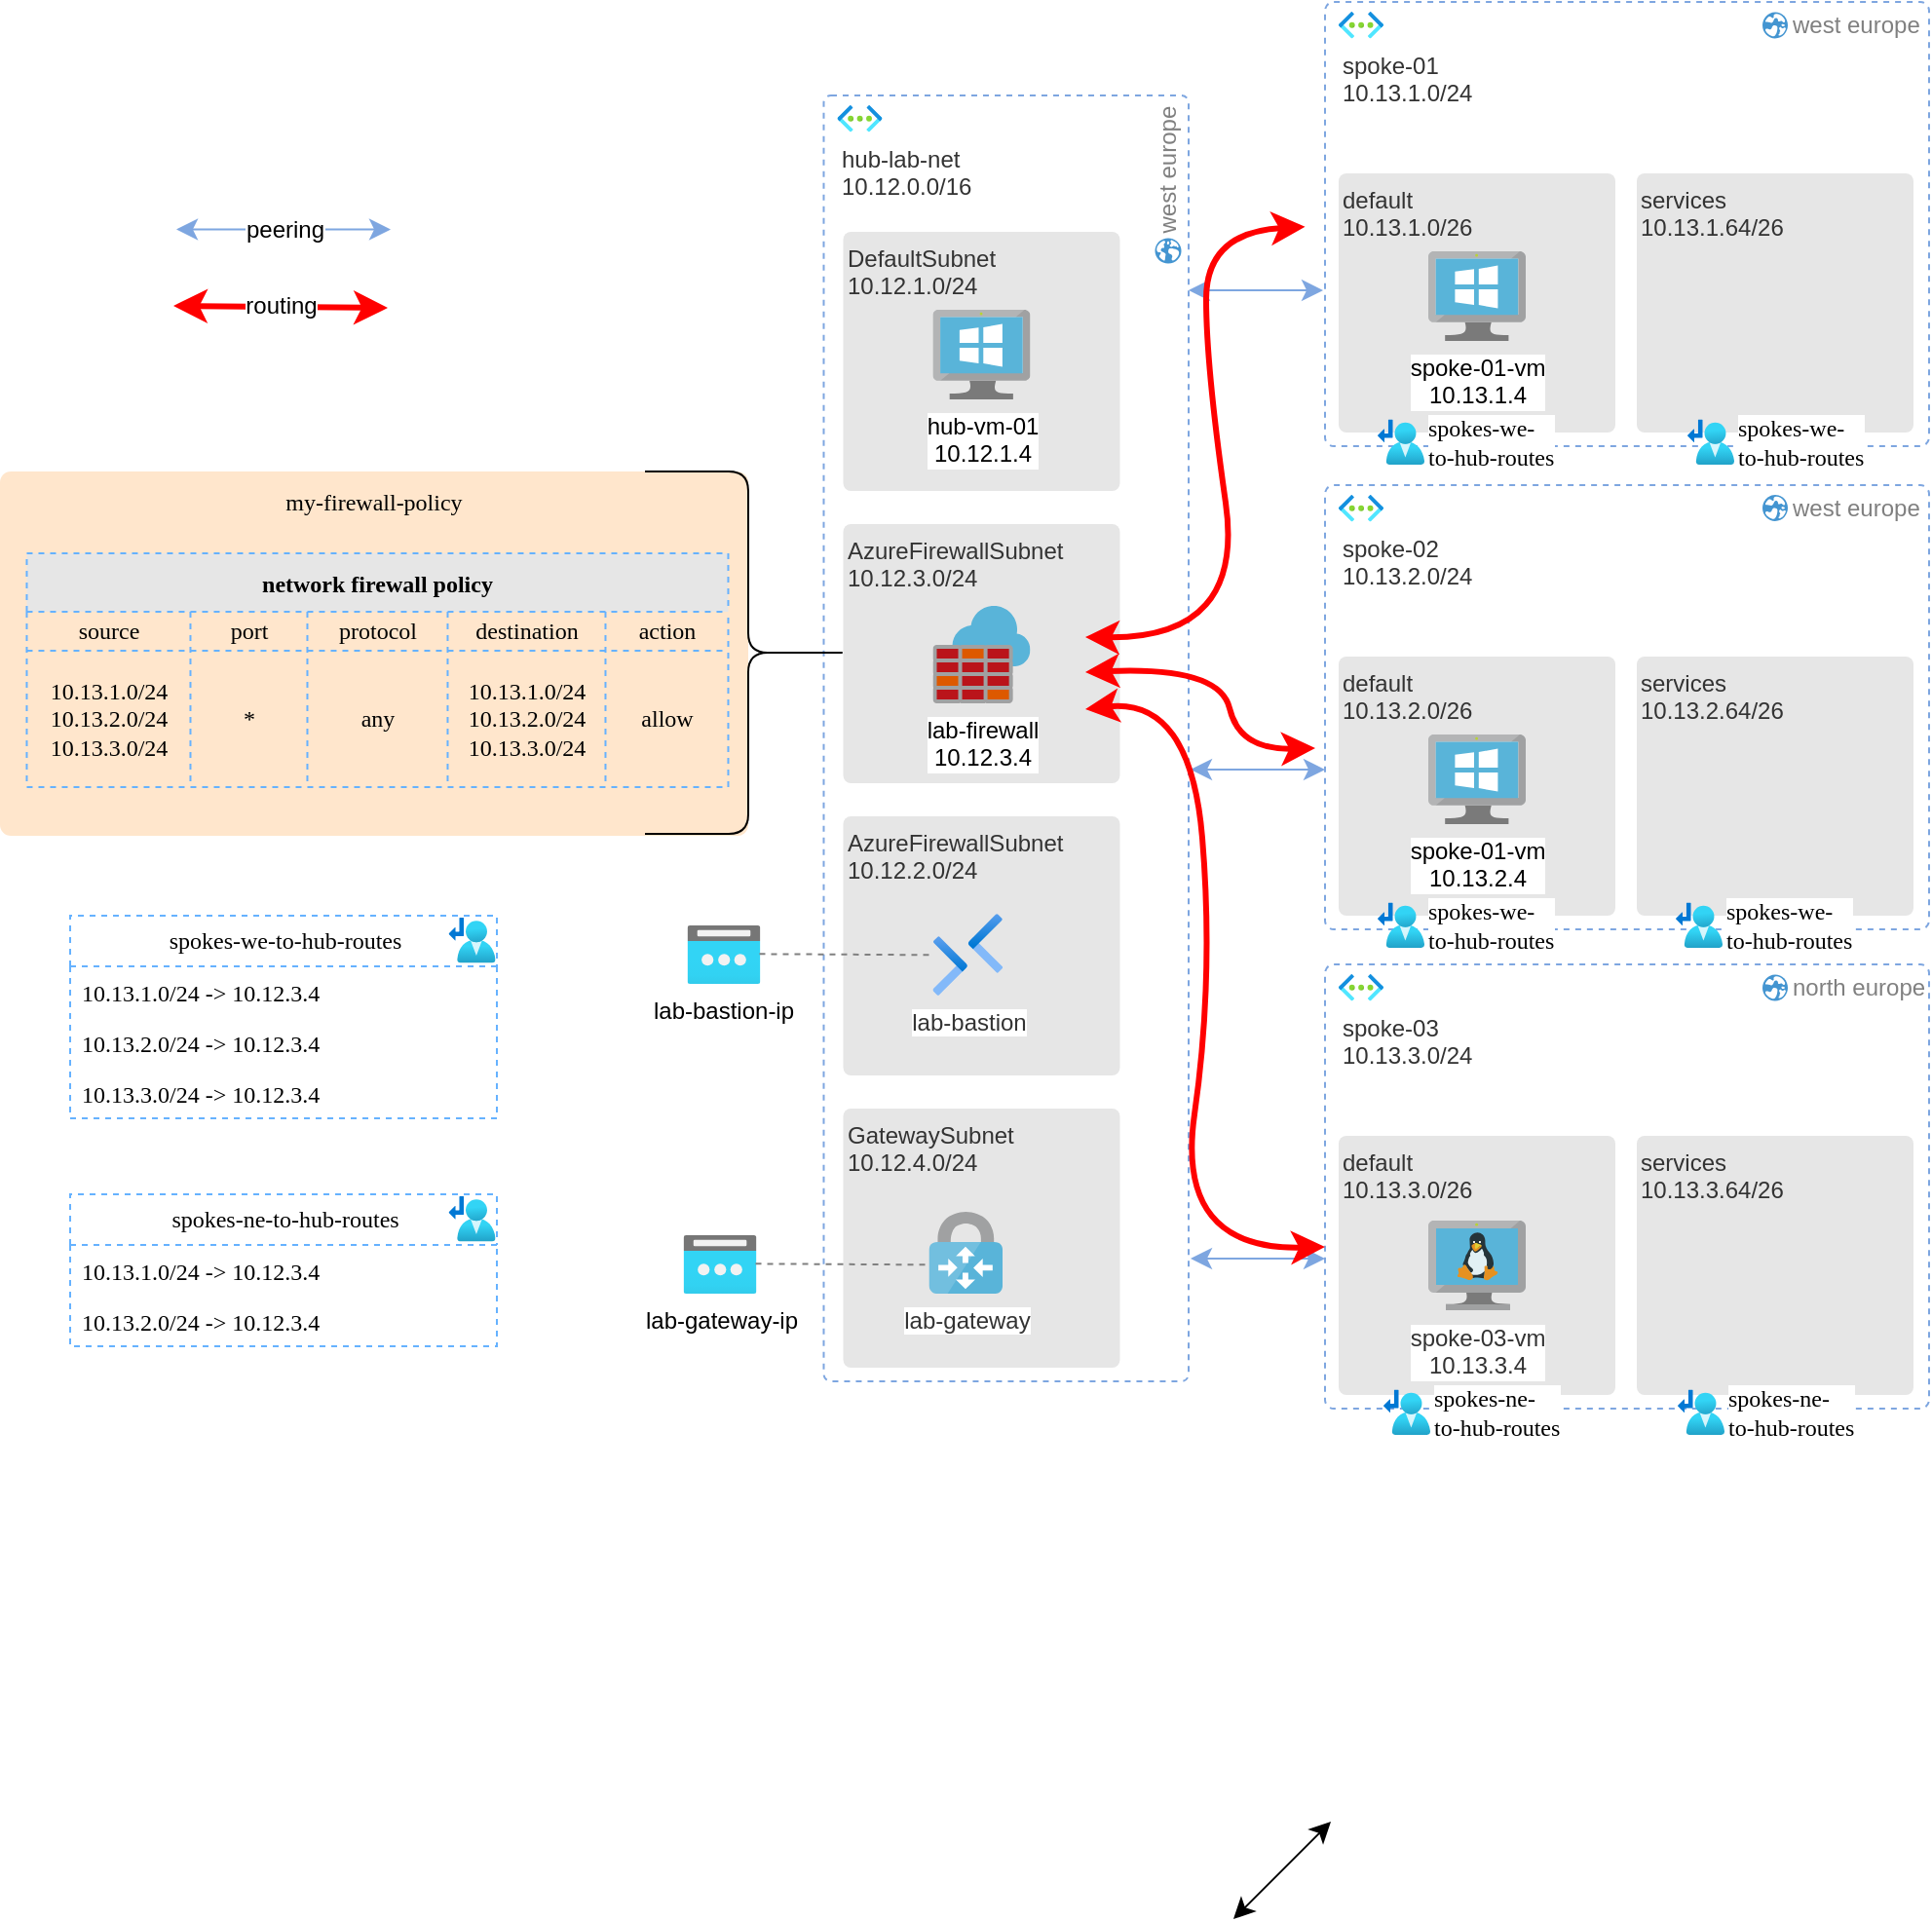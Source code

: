 <mxfile version="22.1.2" type="device">
  <diagram name="Page-1" id="WOxgNH0ywhi0wSrVtob0">
    <mxGraphModel dx="2173" dy="1424" grid="0" gridSize="10" guides="1" tooltips="1" connect="1" arrows="1" fold="1" page="0" pageScale="1" pageWidth="827" pageHeight="1169" math="0" shadow="0">
      <root>
        <mxCell id="0" />
        <mxCell id="1" parent="0" />
        <mxCell id="H-WDPKaWVRJ07h-kpi3L-46" value="" style="group;fontFamily=Helvetica;" vertex="1" connectable="0" parent="1">
          <mxGeometry x="130" y="-148" width="310" height="228" as="geometry" />
        </mxCell>
        <mxCell id="H-WDPKaWVRJ07h-kpi3L-47" value="" style="rounded=1;whiteSpace=wrap;html=1;fontSize=16;dashed=1;strokeColor=#7EA6E0;arcSize=2;fontFamily=Helvetica;" vertex="1" parent="H-WDPKaWVRJ07h-kpi3L-46">
          <mxGeometry width="310" height="228" as="geometry" />
        </mxCell>
        <mxCell id="H-WDPKaWVRJ07h-kpi3L-48" value="spoke-01&lt;br&gt;10.13.1.0/24" style="aspect=fixed;html=1;points=[];align=left;image;fontSize=12;image=img/lib/azure2/networking/Virtual_Networks.svg;fontColor=#333333;fontFamily=Helvetica;" vertex="1" parent="H-WDPKaWVRJ07h-kpi3L-46">
          <mxGeometry x="7" y="5" width="23" height="13.73" as="geometry" />
        </mxCell>
        <mxCell id="H-WDPKaWVRJ07h-kpi3L-49" value="services&lt;br&gt;10.13.1.64/26" style="rounded=1;whiteSpace=wrap;html=1;fontSize=12;arcSize=3;strokeColor=none;fillColor=#E6E6E6;align=left;verticalAlign=top;fontColor=#333333;fontFamily=Helvetica;" vertex="1" parent="H-WDPKaWVRJ07h-kpi3L-46">
          <mxGeometry x="160" y="88" width="142" height="133" as="geometry" />
        </mxCell>
        <mxCell id="H-WDPKaWVRJ07h-kpi3L-50" value="" style="group;fontFamily=Helvetica;" vertex="1" connectable="0" parent="H-WDPKaWVRJ07h-kpi3L-46">
          <mxGeometry x="7" y="88" width="142" height="133" as="geometry" />
        </mxCell>
        <mxCell id="H-WDPKaWVRJ07h-kpi3L-51" value="default&lt;br&gt;10.13.1.0/26" style="rounded=1;whiteSpace=wrap;html=1;fontSize=12;arcSize=3;strokeColor=none;fillColor=#E6E6E6;fontColor=#333333;align=left;verticalAlign=top;fontFamily=Helvetica;" vertex="1" parent="H-WDPKaWVRJ07h-kpi3L-50">
          <mxGeometry width="142" height="133" as="geometry" />
        </mxCell>
        <mxCell id="H-WDPKaWVRJ07h-kpi3L-52" value="spoke-01-vm&lt;br&gt;10.13.1.4" style="image;sketch=0;aspect=fixed;html=1;points=[];align=center;fontSize=12;image=img/lib/mscae/VirtualMachineWindows.svg;fontFamily=Helvetica;" vertex="1" parent="H-WDPKaWVRJ07h-kpi3L-50">
          <mxGeometry x="46" y="40" width="50" height="46" as="geometry" />
        </mxCell>
        <mxCell id="H-WDPKaWVRJ07h-kpi3L-53" value="west europe" style="shadow=0;dashed=0;html=1;strokeColor=none;fillColor=#4495D1;labelPosition=right;verticalLabelPosition=middle;verticalAlign=middle;align=left;outlineConnect=0;shape=mxgraph.veeam.globe;fontSize=12;fontColor=#808080;direction=south;rotation=0;fontFamily=Helvetica;" vertex="1" parent="H-WDPKaWVRJ07h-kpi3L-46">
          <mxGeometry x="224.5" y="5.23" width="13" height="13.5" as="geometry" />
        </mxCell>
        <mxCell id="H-WDPKaWVRJ07h-kpi3L-54" value="" style="group;fontFamily=Helvetica;" vertex="1" connectable="0" parent="1">
          <mxGeometry x="130" y="100" width="310" height="228" as="geometry" />
        </mxCell>
        <mxCell id="H-WDPKaWVRJ07h-kpi3L-55" value="" style="rounded=1;whiteSpace=wrap;html=1;fontSize=16;dashed=1;strokeColor=#7EA6E0;arcSize=2;fontFamily=Helvetica;" vertex="1" parent="H-WDPKaWVRJ07h-kpi3L-54">
          <mxGeometry width="310" height="228" as="geometry" />
        </mxCell>
        <mxCell id="H-WDPKaWVRJ07h-kpi3L-56" value="spoke-02&lt;br&gt;10.13.2.0/24" style="aspect=fixed;html=1;points=[];align=left;image;fontSize=12;image=img/lib/azure2/networking/Virtual_Networks.svg;fontColor=#333333;fontFamily=Helvetica;" vertex="1" parent="H-WDPKaWVRJ07h-kpi3L-54">
          <mxGeometry x="7" y="5" width="23" height="13.73" as="geometry" />
        </mxCell>
        <mxCell id="H-WDPKaWVRJ07h-kpi3L-57" value="services&lt;br&gt;10.13.2.64/26" style="rounded=1;whiteSpace=wrap;html=1;fontSize=12;arcSize=3;strokeColor=none;fillColor=#E6E6E6;align=left;verticalAlign=top;fontColor=#333333;fontFamily=Helvetica;" vertex="1" parent="H-WDPKaWVRJ07h-kpi3L-54">
          <mxGeometry x="160" y="88" width="142" height="133" as="geometry" />
        </mxCell>
        <mxCell id="H-WDPKaWVRJ07h-kpi3L-58" value="" style="group;fontFamily=Helvetica;" vertex="1" connectable="0" parent="H-WDPKaWVRJ07h-kpi3L-54">
          <mxGeometry x="7" y="88" width="142" height="133" as="geometry" />
        </mxCell>
        <mxCell id="H-WDPKaWVRJ07h-kpi3L-59" value="default&lt;br&gt;10.13.2.0/26" style="rounded=1;whiteSpace=wrap;html=1;fontSize=12;arcSize=3;strokeColor=none;fillColor=#E6E6E6;fontColor=#333333;align=left;verticalAlign=top;fontFamily=Helvetica;" vertex="1" parent="H-WDPKaWVRJ07h-kpi3L-58">
          <mxGeometry width="142" height="133" as="geometry" />
        </mxCell>
        <mxCell id="H-WDPKaWVRJ07h-kpi3L-60" value="spoke-01-vm&lt;br&gt;10.13.2.4" style="image;sketch=0;aspect=fixed;html=1;points=[];align=center;fontSize=12;image=img/lib/mscae/VirtualMachineWindows.svg;fontFamily=Helvetica;" vertex="1" parent="H-WDPKaWVRJ07h-kpi3L-58">
          <mxGeometry x="46" y="40" width="50" height="46" as="geometry" />
        </mxCell>
        <mxCell id="H-WDPKaWVRJ07h-kpi3L-61" value="west europe" style="shadow=0;dashed=0;html=1;strokeColor=none;fillColor=#4495D1;labelPosition=right;verticalLabelPosition=middle;verticalAlign=middle;align=left;outlineConnect=0;shape=mxgraph.veeam.globe;fontSize=12;fontColor=#808080;direction=south;rotation=0;fontFamily=Helvetica;" vertex="1" parent="H-WDPKaWVRJ07h-kpi3L-54">
          <mxGeometry x="224.5" y="5.0" width="13" height="13.5" as="geometry" />
        </mxCell>
        <mxCell id="H-WDPKaWVRJ07h-kpi3L-62" value="" style="group;fontFamily=Helvetica;" vertex="1" connectable="0" parent="1">
          <mxGeometry x="130" y="340" width="310" height="228" as="geometry" />
        </mxCell>
        <mxCell id="H-WDPKaWVRJ07h-kpi3L-63" value="" style="rounded=1;whiteSpace=wrap;html=1;fontSize=16;dashed=1;strokeColor=#7EA6E0;arcSize=2;fontFamily=Helvetica;" vertex="1" parent="H-WDPKaWVRJ07h-kpi3L-62">
          <mxGeometry y="6" width="310" height="228" as="geometry" />
        </mxCell>
        <mxCell id="H-WDPKaWVRJ07h-kpi3L-64" value="spoke-03&lt;br&gt;10.13.3.0/24" style="aspect=fixed;html=1;points=[];align=left;image;fontSize=12;image=img/lib/azure2/networking/Virtual_Networks.svg;fontColor=#333333;fontFamily=Helvetica;" vertex="1" parent="H-WDPKaWVRJ07h-kpi3L-62">
          <mxGeometry x="7" y="11" width="23" height="13.73" as="geometry" />
        </mxCell>
        <mxCell id="H-WDPKaWVRJ07h-kpi3L-65" value="services&lt;br&gt;10.13.3.64/26" style="rounded=1;whiteSpace=wrap;html=1;fontSize=12;arcSize=3;strokeColor=none;fillColor=#E6E6E6;align=left;verticalAlign=top;fontColor=#333333;fontFamily=Helvetica;" vertex="1" parent="H-WDPKaWVRJ07h-kpi3L-62">
          <mxGeometry x="160" y="94" width="142" height="133" as="geometry" />
        </mxCell>
        <mxCell id="H-WDPKaWVRJ07h-kpi3L-66" value="default&lt;br&gt;10.13.3.0/26" style="rounded=1;whiteSpace=wrap;html=1;fontSize=12;arcSize=3;strokeColor=none;fillColor=#E6E6E6;fontColor=#333333;align=left;verticalAlign=top;fontFamily=Helvetica;" vertex="1" parent="H-WDPKaWVRJ07h-kpi3L-62">
          <mxGeometry x="7" y="94" width="142" height="133" as="geometry" />
        </mxCell>
        <mxCell id="H-WDPKaWVRJ07h-kpi3L-67" value="spoke-03-vm&lt;br&gt;10.13.3.4" style="image;sketch=0;aspect=fixed;html=1;points=[];align=center;fontSize=12;image=img/lib/mscae/VM_Linux.svg;fontColor=#333333;fontFamily=Helvetica;" vertex="1" parent="H-WDPKaWVRJ07h-kpi3L-62">
          <mxGeometry x="53" y="137.5" width="50" height="46" as="geometry" />
        </mxCell>
        <mxCell id="H-WDPKaWVRJ07h-kpi3L-68" value="north europe" style="shadow=0;dashed=0;html=1;strokeColor=none;fillColor=#4495D1;labelPosition=right;verticalLabelPosition=middle;verticalAlign=middle;align=left;outlineConnect=0;shape=mxgraph.veeam.globe;fontSize=12;fontColor=#808080;direction=south;rotation=0;fontFamily=Helvetica;" vertex="1" parent="H-WDPKaWVRJ07h-kpi3L-62">
          <mxGeometry x="224.5" y="11.23" width="13" height="13.5" as="geometry" />
        </mxCell>
        <mxCell id="H-WDPKaWVRJ07h-kpi3L-69" value="" style="rounded=1;whiteSpace=wrap;html=1;fontSize=16;dashed=1;strokeColor=#7EA6E0;arcSize=2;fontFamily=Helvetica;" vertex="1" parent="1">
          <mxGeometry x="-127.26" y="-100" width="187.26" height="660" as="geometry" />
        </mxCell>
        <mxCell id="H-WDPKaWVRJ07h-kpi3L-70" value="hub-lab-net&lt;br&gt;10.12.0.0/16" style="aspect=fixed;html=1;points=[];align=left;image;fontSize=12;image=img/lib/azure2/networking/Virtual_Networks.svg;fontColor=#333333;fontFamily=Helvetica;" vertex="1" parent="1">
          <mxGeometry x="-120.26" y="-95" width="23" height="13.73" as="geometry" />
        </mxCell>
        <mxCell id="H-WDPKaWVRJ07h-kpi3L-71" value="" style="group;fontFamily=Helvetica;" vertex="1" connectable="0" parent="1">
          <mxGeometry x="-117.26" y="-30" width="142" height="133" as="geometry" />
        </mxCell>
        <mxCell id="H-WDPKaWVRJ07h-kpi3L-72" value="DefaultSubnet&lt;br&gt;10.12.1.0/24" style="rounded=1;whiteSpace=wrap;html=1;fontSize=12;arcSize=3;strokeColor=none;fillColor=#E6E6E6;fontColor=#333333;align=left;verticalAlign=top;fontFamily=Helvetica;" vertex="1" parent="H-WDPKaWVRJ07h-kpi3L-71">
          <mxGeometry width="142" height="133" as="geometry" />
        </mxCell>
        <mxCell id="H-WDPKaWVRJ07h-kpi3L-73" value="hub-vm-01&lt;br&gt;10.12.1.4" style="image;sketch=0;aspect=fixed;html=1;points=[];align=center;fontSize=12;image=img/lib/mscae/VirtualMachineWindows.svg;fontFamily=Helvetica;" vertex="1" parent="H-WDPKaWVRJ07h-kpi3L-71">
          <mxGeometry x="46" y="40" width="50" height="46" as="geometry" />
        </mxCell>
        <mxCell id="H-WDPKaWVRJ07h-kpi3L-74" value="AzureFirewallSubnet&lt;br&gt;10.12.2.0/24" style="rounded=1;whiteSpace=wrap;html=1;fontSize=12;arcSize=3;strokeColor=none;fillColor=#E6E6E6;fontColor=#333333;align=left;verticalAlign=top;fontFamily=Helvetica;" vertex="1" parent="1">
          <mxGeometry x="-117.26" y="270" width="142" height="133" as="geometry" />
        </mxCell>
        <mxCell id="H-WDPKaWVRJ07h-kpi3L-75" value="" style="group;fontFamily=Helvetica;" vertex="1" connectable="0" parent="1">
          <mxGeometry x="-117.26" y="120" width="142" height="133" as="geometry" />
        </mxCell>
        <mxCell id="H-WDPKaWVRJ07h-kpi3L-76" value="AzureFirewallSubnet&lt;br&gt;10.12.3.0/24" style="rounded=1;whiteSpace=wrap;html=1;fontSize=12;arcSize=3;strokeColor=none;fillColor=#E6E6E6;fontColor=#333333;align=left;verticalAlign=top;fontFamily=Helvetica;" vertex="1" parent="H-WDPKaWVRJ07h-kpi3L-75">
          <mxGeometry width="142" height="133" as="geometry" />
        </mxCell>
        <mxCell id="H-WDPKaWVRJ07h-kpi3L-77" value="lab-firewall&lt;br&gt;10.12.3.4" style="image;sketch=0;aspect=fixed;html=1;points=[];align=center;fontSize=12;image=img/lib/mscae/Azure_Firewall.svg;fontFamily=Helvetica;" vertex="1" parent="H-WDPKaWVRJ07h-kpi3L-75">
          <mxGeometry x="46" y="42" width="50" height="50" as="geometry" />
        </mxCell>
        <mxCell id="H-WDPKaWVRJ07h-kpi3L-78" value="lab-bastion" style="image;aspect=fixed;html=1;points=[];align=center;fontSize=12;image=img/lib/azure2/networking/Bastions.svg;fontColor=#333333;fontFamily=Helvetica;" vertex="1" parent="1">
          <mxGeometry x="-71.26" y="320" width="35.82" height="42" as="geometry" />
        </mxCell>
        <mxCell id="H-WDPKaWVRJ07h-kpi3L-79" value="lab-bastion-ip" style="image;aspect=fixed;html=1;points=[];align=center;fontSize=12;image=img/lib/azure2/networking/Public_IP_Addresses.svg;fontFamily=Helvetica;" vertex="1" parent="1">
          <mxGeometry x="-197.26" y="326" width="37.5" height="30" as="geometry" />
        </mxCell>
        <mxCell id="H-WDPKaWVRJ07h-kpi3L-81" value="peering" style="endArrow=classic;startArrow=classic;html=1;rounded=0;fontSize=12;startSize=8;endSize=8;strokeColor=#7EA6E0;fontFamily=Helvetica;" edge="1" parent="1">
          <mxGeometry width="50" height="50" relative="1" as="geometry">
            <mxPoint x="-459.5" y="-31.25" as="sourcePoint" />
            <mxPoint x="-349.5" y="-31.25" as="targetPoint" />
            <mxPoint as="offset" />
          </mxGeometry>
        </mxCell>
        <mxCell id="H-WDPKaWVRJ07h-kpi3L-83" value="" style="endArrow=none;dashed=1;html=1;rounded=0;fontSize=12;startSize=8;endSize=8;strokeColor=#808080;fontFamily=Helvetica;" edge="1" parent="1">
          <mxGeometry width="50" height="50" relative="1" as="geometry">
            <mxPoint x="-160.26" y="340.66" as="sourcePoint" />
            <mxPoint x="-71.26" y="341.16" as="targetPoint" />
          </mxGeometry>
        </mxCell>
        <mxCell id="H-WDPKaWVRJ07h-kpi3L-84" value="west europe" style="shadow=0;dashed=0;html=1;strokeColor=none;fillColor=#4495D1;labelPosition=right;verticalLabelPosition=middle;verticalAlign=middle;align=left;outlineConnect=0;shape=mxgraph.veeam.globe;fontSize=12;fontColor=#808080;direction=south;rotation=-90;fontFamily=Helvetica;" vertex="1" parent="1">
          <mxGeometry x="43" y="-27" width="13" height="13.5" as="geometry" />
        </mxCell>
        <mxCell id="H-WDPKaWVRJ07h-kpi3L-85" value="GatewaySubnet&lt;br&gt;10.12.4.0/24" style="rounded=1;whiteSpace=wrap;html=1;fontSize=12;arcSize=3;strokeColor=none;fillColor=#E6E6E6;fontColor=#333333;align=left;verticalAlign=top;fontFamily=Helvetica;" vertex="1" parent="1">
          <mxGeometry x="-117.26" y="420" width="142" height="133" as="geometry" />
        </mxCell>
        <mxCell id="H-WDPKaWVRJ07h-kpi3L-86" value="lab-gateway&lt;br&gt;" style="image;sketch=0;aspect=fixed;html=1;points=[];align=center;fontSize=12;image=img/lib/mscae/VPN_Gateway.svg;fontColor=#333333;fontFamily=Helvetica;" vertex="1" parent="1">
          <mxGeometry x="-73.24" y="473" width="37.8" height="42" as="geometry" />
        </mxCell>
        <mxCell id="H-WDPKaWVRJ07h-kpi3L-87" value="lab-gateway-ip" style="image;aspect=fixed;html=1;points=[];align=center;fontSize=12;image=img/lib/azure2/networking/Public_IP_Addresses.svg;fontFamily=Helvetica;" vertex="1" parent="1">
          <mxGeometry x="-199.24" y="485" width="37.5" height="30" as="geometry" />
        </mxCell>
        <mxCell id="H-WDPKaWVRJ07h-kpi3L-88" value="" style="endArrow=none;dashed=1;html=1;rounded=0;fontSize=12;startSize=8;endSize=8;strokeColor=#808080;fontFamily=Helvetica;" edge="1" parent="1">
          <mxGeometry width="50" height="50" relative="1" as="geometry">
            <mxPoint x="-162.24" y="499.66" as="sourcePoint" />
            <mxPoint x="-73.24" y="500.16" as="targetPoint" />
          </mxGeometry>
        </mxCell>
        <mxCell id="H-WDPKaWVRJ07h-kpi3L-89" value="" style="endArrow=classic;startArrow=classic;html=1;rounded=0;fontSize=12;startSize=8;endSize=8;strokeColor=#7EA6E0;fontFamily=Helvetica;" edge="1" parent="1">
          <mxGeometry width="50" height="50" relative="1" as="geometry">
            <mxPoint x="60" as="sourcePoint" />
            <mxPoint x="129" as="targetPoint" />
          </mxGeometry>
        </mxCell>
        <mxCell id="H-WDPKaWVRJ07h-kpi3L-90" value="" style="endArrow=classic;startArrow=classic;html=1;rounded=0;fontSize=12;startSize=8;endSize=8;strokeColor=#7EA6E0;fontFamily=Helvetica;" edge="1" parent="1">
          <mxGeometry width="50" height="50" relative="1" as="geometry">
            <mxPoint x="61" y="246" as="sourcePoint" />
            <mxPoint x="130" y="246" as="targetPoint" />
          </mxGeometry>
        </mxCell>
        <mxCell id="H-WDPKaWVRJ07h-kpi3L-91" value="" style="endArrow=classic;startArrow=classic;html=1;rounded=0;fontSize=12;startSize=8;endSize=8;strokeColor=#7EA6E0;fontFamily=Helvetica;" edge="1" parent="1">
          <mxGeometry width="50" height="50" relative="1" as="geometry">
            <mxPoint x="61" y="497" as="sourcePoint" />
            <mxPoint x="130" y="497" as="targetPoint" />
          </mxGeometry>
        </mxCell>
        <mxCell id="H-WDPKaWVRJ07h-kpi3L-93" value="" style="group" vertex="1" connectable="0" parent="1">
          <mxGeometry x="-514" y="321" width="219" height="78" as="geometry" />
        </mxCell>
        <mxCell id="H-WDPKaWVRJ07h-kpi3L-94" value="spokes-we-to-hub-routes" style="swimlane;fontStyle=0;childLayout=stackLayout;horizontal=1;startSize=26;fillColor=none;horizontalStack=0;resizeParent=1;resizeParentMax=0;resizeLast=0;collapsible=1;marginBottom=0;html=1;dashed=1;strokeColor=#66B2FF;fontFamily=Tahoma;" vertex="1" parent="H-WDPKaWVRJ07h-kpi3L-93">
          <mxGeometry width="219" height="104" as="geometry">
            <mxRectangle x="-123" y="970" width="130" height="30" as="alternateBounds" />
          </mxGeometry>
        </mxCell>
        <mxCell id="H-WDPKaWVRJ07h-kpi3L-95" value="10.13.1.0/24&amp;nbsp;-&amp;gt; 10.12.3.4" style="text;strokeColor=none;fillColor=none;align=left;verticalAlign=top;spacingLeft=4;spacingRight=4;overflow=hidden;rotatable=0;points=[[0,0.5],[1,0.5]];portConstraint=eastwest;whiteSpace=wrap;html=1;dashed=1;fontFamily=Tahoma;" vertex="1" parent="H-WDPKaWVRJ07h-kpi3L-94">
          <mxGeometry y="26" width="219" height="26" as="geometry" />
        </mxCell>
        <mxCell id="H-WDPKaWVRJ07h-kpi3L-127" value="10.13.2.0/24&amp;nbsp;-&amp;gt; 10.12.3.4" style="text;strokeColor=none;fillColor=none;align=left;verticalAlign=top;spacingLeft=4;spacingRight=4;overflow=hidden;rotatable=0;points=[[0,0.5],[1,0.5]];portConstraint=eastwest;whiteSpace=wrap;html=1;dashed=1;fontFamily=Tahoma;" vertex="1" parent="H-WDPKaWVRJ07h-kpi3L-94">
          <mxGeometry y="52" width="219" height="26" as="geometry" />
        </mxCell>
        <mxCell id="H-WDPKaWVRJ07h-kpi3L-128" value="10.13.3.0/24&amp;nbsp;-&amp;gt; 10.12.3.4" style="text;strokeColor=none;fillColor=none;align=left;verticalAlign=top;spacingLeft=4;spacingRight=4;overflow=hidden;rotatable=0;points=[[0,0.5],[1,0.5]];portConstraint=eastwest;whiteSpace=wrap;html=1;dashed=1;fontFamily=Tahoma;" vertex="1" parent="H-WDPKaWVRJ07h-kpi3L-94">
          <mxGeometry y="78" width="219" height="26" as="geometry" />
        </mxCell>
        <mxCell id="H-WDPKaWVRJ07h-kpi3L-96" value="" style="aspect=fixed;html=1;points=[];align=center;image;fontSize=12;image=img/lib/azure2/networking/Route_Tables.svg;dashed=1;strokeColor=#66B2FF;fontFamily=Tahoma;fillColor=#E6E6E6;" vertex="1" parent="H-WDPKaWVRJ07h-kpi3L-93">
          <mxGeometry x="194.265" y="1" width="24" height="23.25" as="geometry" />
        </mxCell>
        <mxCell id="H-WDPKaWVRJ07h-kpi3L-137" value="spokes-we-&lt;br&gt;to-hub-routes" style="aspect=fixed;html=1;points=[];align=left;image;fontSize=12;image=img/lib/azure2/networking/Route_Tables.svg;dashed=1;strokeColor=#66B2FF;fontFamily=Tahoma;fillColor=#E6E6E6;labelPosition=right;verticalLabelPosition=middle;verticalAlign=middle;" vertex="1" parent="1">
          <mxGeometry x="157.005" y="66.25" width="24" height="23.25" as="geometry" />
        </mxCell>
        <mxCell id="H-WDPKaWVRJ07h-kpi3L-140" value="spokes-we-&lt;br&gt;to-hub-routes" style="aspect=fixed;html=1;points=[];align=left;image;fontSize=12;image=img/lib/azure2/networking/Route_Tables.svg;dashed=1;strokeColor=#66B2FF;fontFamily=Tahoma;fillColor=#E6E6E6;labelPosition=right;verticalLabelPosition=middle;verticalAlign=middle;" vertex="1" parent="1">
          <mxGeometry x="316.005" y="66.25" width="24" height="23.25" as="geometry" />
        </mxCell>
        <mxCell id="H-WDPKaWVRJ07h-kpi3L-141" value="spokes-we-&lt;br&gt;to-hub-routes" style="aspect=fixed;html=1;points=[];align=left;image;fontSize=12;image=img/lib/azure2/networking/Route_Tables.svg;dashed=1;strokeColor=#66B2FF;fontFamily=Tahoma;fillColor=#E6E6E6;labelPosition=right;verticalLabelPosition=middle;verticalAlign=middle;" vertex="1" parent="1">
          <mxGeometry x="157.005" y="314.25" width="24" height="23.25" as="geometry" />
        </mxCell>
        <mxCell id="H-WDPKaWVRJ07h-kpi3L-142" value="spokes-we-&lt;br&gt;to-hub-routes" style="aspect=fixed;html=1;points=[];align=left;image;fontSize=12;image=img/lib/azure2/networking/Route_Tables.svg;dashed=1;strokeColor=#66B2FF;fontFamily=Tahoma;fillColor=#E6E6E6;labelPosition=right;verticalLabelPosition=middle;verticalAlign=middle;" vertex="1" parent="1">
          <mxGeometry x="310.005" y="314.25" width="24" height="23.25" as="geometry" />
        </mxCell>
        <mxCell id="H-WDPKaWVRJ07h-kpi3L-143" value="spokes-ne-&lt;br&gt;to-hub-routes" style="aspect=fixed;html=1;points=[];align=left;image;fontSize=12;image=img/lib/azure2/networking/Route_Tables.svg;dashed=1;strokeColor=#66B2FF;fontFamily=Tahoma;fillColor=#E6E6E6;labelPosition=right;verticalLabelPosition=middle;verticalAlign=middle;" vertex="1" parent="1">
          <mxGeometry x="311.005" y="564.25" width="24" height="23.25" as="geometry" />
        </mxCell>
        <mxCell id="H-WDPKaWVRJ07h-kpi3L-144" value="spokes-ne-&lt;br&gt;to-hub-routes" style="aspect=fixed;html=1;points=[];align=left;image;fontSize=12;image=img/lib/azure2/networking/Route_Tables.svg;dashed=1;strokeColor=#66B2FF;fontFamily=Tahoma;fillColor=#E6E6E6;labelPosition=right;verticalLabelPosition=middle;verticalAlign=middle;" vertex="1" parent="1">
          <mxGeometry x="160.005" y="564.25" width="24" height="23.25" as="geometry" />
        </mxCell>
        <mxCell id="H-WDPKaWVRJ07h-kpi3L-145" value="" style="group" vertex="1" connectable="0" parent="1">
          <mxGeometry x="-550" y="93" width="384" height="187" as="geometry" />
        </mxCell>
        <mxCell id="H-WDPKaWVRJ07h-kpi3L-97" value="my-firewall-policy" style="shape=ext;double=1;rounded=1;whiteSpace=wrap;html=1;strokeColor=none;fontFamily=Tahoma;fillColor=#ffe6cc;arcSize=3;align=center;verticalAlign=top;" vertex="1" parent="H-WDPKaWVRJ07h-kpi3L-145">
          <mxGeometry width="384" height="187" as="geometry" />
        </mxCell>
        <mxCell id="H-WDPKaWVRJ07h-kpi3L-98" value="network firewall policy" style="shape=table;startSize=30;container=1;collapsible=0;childLayout=tableLayout;fontStyle=1;align=center;dashed=1;strokeColor=#66B2FF;fontFamily=Tahoma;fillColor=#E6E6E6;" vertex="1" parent="H-WDPKaWVRJ07h-kpi3L-145">
          <mxGeometry x="13.74" y="42" width="360" height="120" as="geometry" />
        </mxCell>
        <mxCell id="H-WDPKaWVRJ07h-kpi3L-99" value="" style="shape=tableRow;horizontal=0;startSize=0;swimlaneHead=0;swimlaneBody=0;top=0;left=0;bottom=0;right=0;collapsible=0;dropTarget=0;fillColor=none;points=[[0,0.5],[1,0.5]];portConstraint=eastwest;dashed=1;strokeColor=#66B2FF;fontFamily=Tahoma;" vertex="1" parent="H-WDPKaWVRJ07h-kpi3L-98">
          <mxGeometry y="30" width="360" height="20" as="geometry" />
        </mxCell>
        <mxCell id="H-WDPKaWVRJ07h-kpi3L-100" value="source" style="shape=partialRectangle;html=1;whiteSpace=wrap;connectable=0;fillColor=none;top=0;left=0;bottom=0;right=0;overflow=hidden;dashed=1;strokeColor=#66B2FF;fontFamily=Tahoma;" vertex="1" parent="H-WDPKaWVRJ07h-kpi3L-99">
          <mxGeometry width="84" height="20" as="geometry">
            <mxRectangle width="84" height="20" as="alternateBounds" />
          </mxGeometry>
        </mxCell>
        <mxCell id="H-WDPKaWVRJ07h-kpi3L-101" value="port" style="shape=partialRectangle;html=1;whiteSpace=wrap;connectable=0;fillColor=none;top=0;left=0;bottom=0;right=0;overflow=hidden;dashed=1;strokeColor=#66B2FF;fontFamily=Tahoma;" vertex="1" parent="H-WDPKaWVRJ07h-kpi3L-99">
          <mxGeometry x="84" width="60" height="20" as="geometry">
            <mxRectangle width="60" height="20" as="alternateBounds" />
          </mxGeometry>
        </mxCell>
        <mxCell id="H-WDPKaWVRJ07h-kpi3L-102" value="protocol" style="shape=partialRectangle;html=1;whiteSpace=wrap;connectable=0;fillColor=none;top=0;left=0;bottom=0;right=0;overflow=hidden;dashed=1;strokeColor=#66B2FF;fontFamily=Tahoma;" vertex="1" parent="H-WDPKaWVRJ07h-kpi3L-99">
          <mxGeometry x="144" width="72" height="20" as="geometry">
            <mxRectangle width="72" height="20" as="alternateBounds" />
          </mxGeometry>
        </mxCell>
        <mxCell id="H-WDPKaWVRJ07h-kpi3L-103" value="destination" style="shape=partialRectangle;html=1;whiteSpace=wrap;connectable=0;fillColor=none;top=0;left=0;bottom=0;right=0;overflow=hidden;dashed=1;strokeColor=#66B2FF;fontFamily=Tahoma;" vertex="1" parent="H-WDPKaWVRJ07h-kpi3L-99">
          <mxGeometry x="216" width="81" height="20" as="geometry">
            <mxRectangle width="81" height="20" as="alternateBounds" />
          </mxGeometry>
        </mxCell>
        <mxCell id="H-WDPKaWVRJ07h-kpi3L-104" value="action" style="shape=partialRectangle;html=1;whiteSpace=wrap;connectable=0;fillColor=none;top=0;left=0;bottom=0;right=0;overflow=hidden;dashed=1;strokeColor=#66B2FF;fontFamily=Tahoma;" vertex="1" parent="H-WDPKaWVRJ07h-kpi3L-99">
          <mxGeometry x="297" width="63" height="20" as="geometry">
            <mxRectangle width="63" height="20" as="alternateBounds" />
          </mxGeometry>
        </mxCell>
        <mxCell id="H-WDPKaWVRJ07h-kpi3L-105" value="" style="shape=tableRow;horizontal=0;startSize=0;swimlaneHead=0;swimlaneBody=0;top=0;left=0;bottom=0;right=0;collapsible=0;dropTarget=0;fillColor=none;points=[[0,0.5],[1,0.5]];portConstraint=eastwest;dashed=1;strokeColor=#66B2FF;fontFamily=Tahoma;" vertex="1" parent="H-WDPKaWVRJ07h-kpi3L-98">
          <mxGeometry y="50" width="360" height="70" as="geometry" />
        </mxCell>
        <mxCell id="H-WDPKaWVRJ07h-kpi3L-106" value="10.13.1.0/24&lt;br&gt;10.13.2.0/24&lt;br&gt;10.13.3.0/24" style="shape=partialRectangle;html=1;whiteSpace=wrap;connectable=0;fillColor=none;top=0;left=0;bottom=0;right=0;overflow=hidden;dashed=1;strokeColor=#66B2FF;fontFamily=Tahoma;" vertex="1" parent="H-WDPKaWVRJ07h-kpi3L-105">
          <mxGeometry width="84" height="70" as="geometry">
            <mxRectangle width="84" height="70" as="alternateBounds" />
          </mxGeometry>
        </mxCell>
        <mxCell id="H-WDPKaWVRJ07h-kpi3L-107" value="*" style="shape=partialRectangle;html=1;whiteSpace=wrap;connectable=0;fillColor=none;top=0;left=0;bottom=0;right=0;overflow=hidden;dashed=1;strokeColor=#66B2FF;fontFamily=Tahoma;" vertex="1" parent="H-WDPKaWVRJ07h-kpi3L-105">
          <mxGeometry x="84" width="60" height="70" as="geometry">
            <mxRectangle width="60" height="70" as="alternateBounds" />
          </mxGeometry>
        </mxCell>
        <mxCell id="H-WDPKaWVRJ07h-kpi3L-108" value="any" style="shape=partialRectangle;html=1;whiteSpace=wrap;connectable=0;fillColor=none;top=0;left=0;bottom=0;right=0;overflow=hidden;dashed=1;strokeColor=#66B2FF;fontFamily=Tahoma;" vertex="1" parent="H-WDPKaWVRJ07h-kpi3L-105">
          <mxGeometry x="144" width="72" height="70" as="geometry">
            <mxRectangle width="72" height="70" as="alternateBounds" />
          </mxGeometry>
        </mxCell>
        <mxCell id="H-WDPKaWVRJ07h-kpi3L-109" value="10.13.1.0/24&lt;br style=&quot;border-color: var(--border-color);&quot;&gt;10.13.2.0/24&lt;br style=&quot;border-color: var(--border-color);&quot;&gt;10.13.3.0/24" style="shape=partialRectangle;html=1;whiteSpace=wrap;connectable=0;fillColor=none;top=0;left=0;bottom=0;right=0;overflow=hidden;dashed=1;strokeColor=#66B2FF;fontFamily=Tahoma;" vertex="1" parent="H-WDPKaWVRJ07h-kpi3L-105">
          <mxGeometry x="216" width="81" height="70" as="geometry">
            <mxRectangle width="81" height="70" as="alternateBounds" />
          </mxGeometry>
        </mxCell>
        <mxCell id="H-WDPKaWVRJ07h-kpi3L-110" value="allow" style="shape=partialRectangle;html=1;whiteSpace=wrap;connectable=0;fillColor=none;top=0;left=0;bottom=0;right=0;overflow=hidden;dashed=1;strokeColor=#66B2FF;fontFamily=Tahoma;" vertex="1" parent="H-WDPKaWVRJ07h-kpi3L-105">
          <mxGeometry x="297" width="63" height="70" as="geometry">
            <mxRectangle width="63" height="70" as="alternateBounds" />
          </mxGeometry>
        </mxCell>
        <mxCell id="H-WDPKaWVRJ07h-kpi3L-129" value="" style="group" vertex="1" connectable="0" parent="1">
          <mxGeometry x="-514" y="464" width="219" height="78" as="geometry" />
        </mxCell>
        <mxCell id="H-WDPKaWVRJ07h-kpi3L-130" value="spokes-ne-to-hub-routes" style="swimlane;fontStyle=0;childLayout=stackLayout;horizontal=1;startSize=26;fillColor=none;horizontalStack=0;resizeParent=1;resizeParentMax=0;resizeLast=0;collapsible=1;marginBottom=0;html=1;dashed=1;strokeColor=#66B2FF;fontFamily=Tahoma;" vertex="1" parent="H-WDPKaWVRJ07h-kpi3L-129">
          <mxGeometry width="219" height="78" as="geometry">
            <mxRectangle x="-123" y="970" width="130" height="30" as="alternateBounds" />
          </mxGeometry>
        </mxCell>
        <mxCell id="H-WDPKaWVRJ07h-kpi3L-131" value="10.13.1.0/24&amp;nbsp;-&amp;gt; 10.12.3.4" style="text;strokeColor=none;fillColor=none;align=left;verticalAlign=top;spacingLeft=4;spacingRight=4;overflow=hidden;rotatable=0;points=[[0,0.5],[1,0.5]];portConstraint=eastwest;whiteSpace=wrap;html=1;dashed=1;fontFamily=Tahoma;" vertex="1" parent="H-WDPKaWVRJ07h-kpi3L-130">
          <mxGeometry y="26" width="219" height="26" as="geometry" />
        </mxCell>
        <mxCell id="H-WDPKaWVRJ07h-kpi3L-132" value="10.13.2.0/24&amp;nbsp;-&amp;gt; 10.12.3.4" style="text;strokeColor=none;fillColor=none;align=left;verticalAlign=top;spacingLeft=4;spacingRight=4;overflow=hidden;rotatable=0;points=[[0,0.5],[1,0.5]];portConstraint=eastwest;whiteSpace=wrap;html=1;dashed=1;fontFamily=Tahoma;" vertex="1" parent="H-WDPKaWVRJ07h-kpi3L-130">
          <mxGeometry y="52" width="219" height="26" as="geometry" />
        </mxCell>
        <mxCell id="H-WDPKaWVRJ07h-kpi3L-134" value="" style="aspect=fixed;html=1;points=[];align=center;image;fontSize=12;image=img/lib/azure2/networking/Route_Tables.svg;dashed=1;strokeColor=#66B2FF;fontFamily=Tahoma;fillColor=#E6E6E6;" vertex="1" parent="H-WDPKaWVRJ07h-kpi3L-129">
          <mxGeometry x="194.265" y="1" width="24" height="23.25" as="geometry" />
        </mxCell>
        <mxCell id="H-WDPKaWVRJ07h-kpi3L-149" value="" style="shape=curlyBracket;whiteSpace=wrap;html=1;rounded=1;flipH=1;labelPosition=right;verticalLabelPosition=middle;align=left;verticalAlign=middle;fontSize=16;size=0.5;fontColor=#808080;" vertex="1" parent="1">
          <mxGeometry x="-219" y="93" width="106" height="186" as="geometry" />
        </mxCell>
        <mxCell id="H-WDPKaWVRJ07h-kpi3L-153" value="" style="endArrow=classic;startArrow=classic;html=1;rounded=0;fontSize=12;startSize=8;endSize=8;curved=1;" edge="1" parent="1">
          <mxGeometry width="50" height="50" relative="1" as="geometry">
            <mxPoint x="83" y="836" as="sourcePoint" />
            <mxPoint x="133" y="786" as="targetPoint" />
          </mxGeometry>
        </mxCell>
        <mxCell id="H-WDPKaWVRJ07h-kpi3L-159" value="" style="endArrow=classic;startArrow=classic;html=1;rounded=0;fontSize=12;startSize=8;endSize=8;curved=1;strokeColor=#FF0000;strokeWidth=3;" edge="1" parent="1">
          <mxGeometry width="50" height="50" relative="1" as="geometry">
            <mxPoint x="7" y="215" as="sourcePoint" />
            <mxPoint x="130" y="491" as="targetPoint" />
            <Array as="points">
              <mxPoint x="61" y="209" />
              <mxPoint x="73" y="353" />
              <mxPoint x="53" y="493" />
            </Array>
          </mxGeometry>
        </mxCell>
        <mxCell id="H-WDPKaWVRJ07h-kpi3L-160" value="" style="endArrow=classic;startArrow=classic;html=1;rounded=0;fontSize=12;startSize=8;endSize=8;curved=1;strokeColor=#FF0000;strokeWidth=3;exitX=-0.033;exitY=0.506;exitDx=0;exitDy=0;exitPerimeter=0;" edge="1" parent="1" source="H-WDPKaWVRJ07h-kpi3L-47">
          <mxGeometry width="50" height="50" relative="1" as="geometry">
            <mxPoint x="135" y="-99" as="sourcePoint" />
            <mxPoint x="7" y="178" as="targetPoint" />
            <Array as="points">
              <mxPoint x="69" y="-30" />
              <mxPoint x="69" y="39" />
              <mxPoint x="89" y="179" />
            </Array>
          </mxGeometry>
        </mxCell>
        <mxCell id="H-WDPKaWVRJ07h-kpi3L-161" value="" style="endArrow=classic;startArrow=classic;html=1;rounded=0;fontSize=12;startSize=8;endSize=8;curved=1;strokeColor=#FF0000;strokeWidth=3;" edge="1" parent="1">
          <mxGeometry width="50" height="50" relative="1" as="geometry">
            <mxPoint x="7" y="196" as="sourcePoint" />
            <mxPoint x="125" y="235" as="targetPoint" />
            <Array as="points">
              <mxPoint x="76" y="193" />
              <mxPoint x="86" y="236" />
            </Array>
          </mxGeometry>
        </mxCell>
        <mxCell id="H-WDPKaWVRJ07h-kpi3L-162" value="routing" style="endArrow=classic;startArrow=classic;html=1;rounded=0;fontSize=12;startSize=8;endSize=8;curved=1;strokeColor=#FF0000;strokeWidth=3;" edge="1" parent="1">
          <mxGeometry width="50" height="50" relative="1" as="geometry">
            <mxPoint x="-461" y="8" as="sourcePoint" />
            <mxPoint x="-351" y="9" as="targetPoint" />
          </mxGeometry>
        </mxCell>
      </root>
    </mxGraphModel>
  </diagram>
</mxfile>

